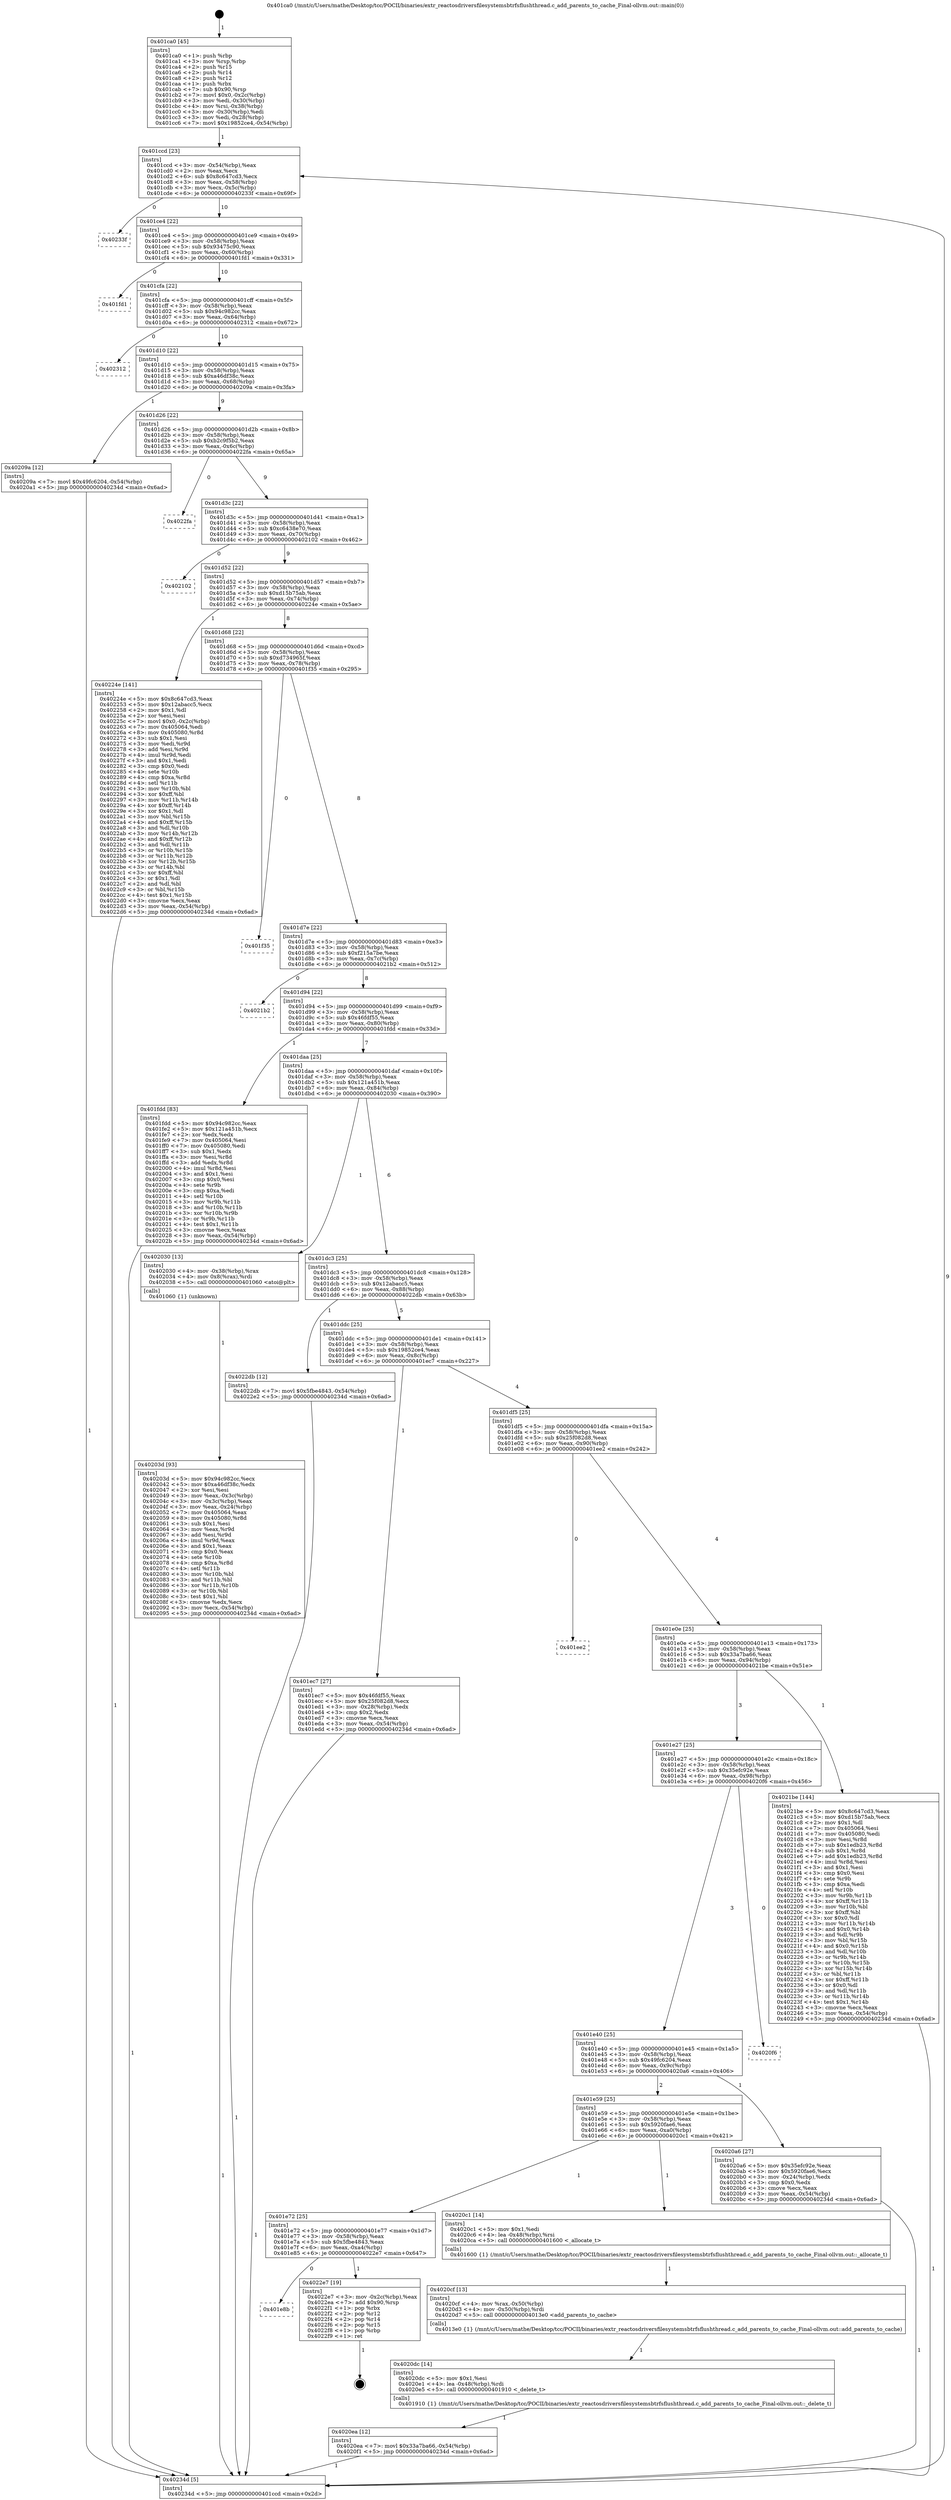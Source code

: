 digraph "0x401ca0" {
  label = "0x401ca0 (/mnt/c/Users/mathe/Desktop/tcc/POCII/binaries/extr_reactosdriversfilesystemsbtrfsflushthread.c_add_parents_to_cache_Final-ollvm.out::main(0))"
  labelloc = "t"
  node[shape=record]

  Entry [label="",width=0.3,height=0.3,shape=circle,fillcolor=black,style=filled]
  "0x401ccd" [label="{
     0x401ccd [23]\l
     | [instrs]\l
     &nbsp;&nbsp;0x401ccd \<+3\>: mov -0x54(%rbp),%eax\l
     &nbsp;&nbsp;0x401cd0 \<+2\>: mov %eax,%ecx\l
     &nbsp;&nbsp;0x401cd2 \<+6\>: sub $0x8c647cd3,%ecx\l
     &nbsp;&nbsp;0x401cd8 \<+3\>: mov %eax,-0x58(%rbp)\l
     &nbsp;&nbsp;0x401cdb \<+3\>: mov %ecx,-0x5c(%rbp)\l
     &nbsp;&nbsp;0x401cde \<+6\>: je 000000000040233f \<main+0x69f\>\l
  }"]
  "0x40233f" [label="{
     0x40233f\l
  }", style=dashed]
  "0x401ce4" [label="{
     0x401ce4 [22]\l
     | [instrs]\l
     &nbsp;&nbsp;0x401ce4 \<+5\>: jmp 0000000000401ce9 \<main+0x49\>\l
     &nbsp;&nbsp;0x401ce9 \<+3\>: mov -0x58(%rbp),%eax\l
     &nbsp;&nbsp;0x401cec \<+5\>: sub $0x93475c90,%eax\l
     &nbsp;&nbsp;0x401cf1 \<+3\>: mov %eax,-0x60(%rbp)\l
     &nbsp;&nbsp;0x401cf4 \<+6\>: je 0000000000401fd1 \<main+0x331\>\l
  }"]
  Exit [label="",width=0.3,height=0.3,shape=circle,fillcolor=black,style=filled,peripheries=2]
  "0x401fd1" [label="{
     0x401fd1\l
  }", style=dashed]
  "0x401cfa" [label="{
     0x401cfa [22]\l
     | [instrs]\l
     &nbsp;&nbsp;0x401cfa \<+5\>: jmp 0000000000401cff \<main+0x5f\>\l
     &nbsp;&nbsp;0x401cff \<+3\>: mov -0x58(%rbp),%eax\l
     &nbsp;&nbsp;0x401d02 \<+5\>: sub $0x94c982cc,%eax\l
     &nbsp;&nbsp;0x401d07 \<+3\>: mov %eax,-0x64(%rbp)\l
     &nbsp;&nbsp;0x401d0a \<+6\>: je 0000000000402312 \<main+0x672\>\l
  }"]
  "0x401e8b" [label="{
     0x401e8b\l
  }", style=dashed]
  "0x402312" [label="{
     0x402312\l
  }", style=dashed]
  "0x401d10" [label="{
     0x401d10 [22]\l
     | [instrs]\l
     &nbsp;&nbsp;0x401d10 \<+5\>: jmp 0000000000401d15 \<main+0x75\>\l
     &nbsp;&nbsp;0x401d15 \<+3\>: mov -0x58(%rbp),%eax\l
     &nbsp;&nbsp;0x401d18 \<+5\>: sub $0xa46df38c,%eax\l
     &nbsp;&nbsp;0x401d1d \<+3\>: mov %eax,-0x68(%rbp)\l
     &nbsp;&nbsp;0x401d20 \<+6\>: je 000000000040209a \<main+0x3fa\>\l
  }"]
  "0x4022e7" [label="{
     0x4022e7 [19]\l
     | [instrs]\l
     &nbsp;&nbsp;0x4022e7 \<+3\>: mov -0x2c(%rbp),%eax\l
     &nbsp;&nbsp;0x4022ea \<+7\>: add $0x90,%rsp\l
     &nbsp;&nbsp;0x4022f1 \<+1\>: pop %rbx\l
     &nbsp;&nbsp;0x4022f2 \<+2\>: pop %r12\l
     &nbsp;&nbsp;0x4022f4 \<+2\>: pop %r14\l
     &nbsp;&nbsp;0x4022f6 \<+2\>: pop %r15\l
     &nbsp;&nbsp;0x4022f8 \<+1\>: pop %rbp\l
     &nbsp;&nbsp;0x4022f9 \<+1\>: ret\l
  }"]
  "0x40209a" [label="{
     0x40209a [12]\l
     | [instrs]\l
     &nbsp;&nbsp;0x40209a \<+7\>: movl $0x49fc6204,-0x54(%rbp)\l
     &nbsp;&nbsp;0x4020a1 \<+5\>: jmp 000000000040234d \<main+0x6ad\>\l
  }"]
  "0x401d26" [label="{
     0x401d26 [22]\l
     | [instrs]\l
     &nbsp;&nbsp;0x401d26 \<+5\>: jmp 0000000000401d2b \<main+0x8b\>\l
     &nbsp;&nbsp;0x401d2b \<+3\>: mov -0x58(%rbp),%eax\l
     &nbsp;&nbsp;0x401d2e \<+5\>: sub $0xb2c9f5b2,%eax\l
     &nbsp;&nbsp;0x401d33 \<+3\>: mov %eax,-0x6c(%rbp)\l
     &nbsp;&nbsp;0x401d36 \<+6\>: je 00000000004022fa \<main+0x65a\>\l
  }"]
  "0x4020ea" [label="{
     0x4020ea [12]\l
     | [instrs]\l
     &nbsp;&nbsp;0x4020ea \<+7\>: movl $0x33a7ba66,-0x54(%rbp)\l
     &nbsp;&nbsp;0x4020f1 \<+5\>: jmp 000000000040234d \<main+0x6ad\>\l
  }"]
  "0x4022fa" [label="{
     0x4022fa\l
  }", style=dashed]
  "0x401d3c" [label="{
     0x401d3c [22]\l
     | [instrs]\l
     &nbsp;&nbsp;0x401d3c \<+5\>: jmp 0000000000401d41 \<main+0xa1\>\l
     &nbsp;&nbsp;0x401d41 \<+3\>: mov -0x58(%rbp),%eax\l
     &nbsp;&nbsp;0x401d44 \<+5\>: sub $0xc6438e70,%eax\l
     &nbsp;&nbsp;0x401d49 \<+3\>: mov %eax,-0x70(%rbp)\l
     &nbsp;&nbsp;0x401d4c \<+6\>: je 0000000000402102 \<main+0x462\>\l
  }"]
  "0x4020dc" [label="{
     0x4020dc [14]\l
     | [instrs]\l
     &nbsp;&nbsp;0x4020dc \<+5\>: mov $0x1,%esi\l
     &nbsp;&nbsp;0x4020e1 \<+4\>: lea -0x48(%rbp),%rdi\l
     &nbsp;&nbsp;0x4020e5 \<+5\>: call 0000000000401910 \<_delete_t\>\l
     | [calls]\l
     &nbsp;&nbsp;0x401910 \{1\} (/mnt/c/Users/mathe/Desktop/tcc/POCII/binaries/extr_reactosdriversfilesystemsbtrfsflushthread.c_add_parents_to_cache_Final-ollvm.out::_delete_t)\l
  }"]
  "0x402102" [label="{
     0x402102\l
  }", style=dashed]
  "0x401d52" [label="{
     0x401d52 [22]\l
     | [instrs]\l
     &nbsp;&nbsp;0x401d52 \<+5\>: jmp 0000000000401d57 \<main+0xb7\>\l
     &nbsp;&nbsp;0x401d57 \<+3\>: mov -0x58(%rbp),%eax\l
     &nbsp;&nbsp;0x401d5a \<+5\>: sub $0xd15b75ab,%eax\l
     &nbsp;&nbsp;0x401d5f \<+3\>: mov %eax,-0x74(%rbp)\l
     &nbsp;&nbsp;0x401d62 \<+6\>: je 000000000040224e \<main+0x5ae\>\l
  }"]
  "0x4020cf" [label="{
     0x4020cf [13]\l
     | [instrs]\l
     &nbsp;&nbsp;0x4020cf \<+4\>: mov %rax,-0x50(%rbp)\l
     &nbsp;&nbsp;0x4020d3 \<+4\>: mov -0x50(%rbp),%rdi\l
     &nbsp;&nbsp;0x4020d7 \<+5\>: call 00000000004013e0 \<add_parents_to_cache\>\l
     | [calls]\l
     &nbsp;&nbsp;0x4013e0 \{1\} (/mnt/c/Users/mathe/Desktop/tcc/POCII/binaries/extr_reactosdriversfilesystemsbtrfsflushthread.c_add_parents_to_cache_Final-ollvm.out::add_parents_to_cache)\l
  }"]
  "0x40224e" [label="{
     0x40224e [141]\l
     | [instrs]\l
     &nbsp;&nbsp;0x40224e \<+5\>: mov $0x8c647cd3,%eax\l
     &nbsp;&nbsp;0x402253 \<+5\>: mov $0x12abacc5,%ecx\l
     &nbsp;&nbsp;0x402258 \<+2\>: mov $0x1,%dl\l
     &nbsp;&nbsp;0x40225a \<+2\>: xor %esi,%esi\l
     &nbsp;&nbsp;0x40225c \<+7\>: movl $0x0,-0x2c(%rbp)\l
     &nbsp;&nbsp;0x402263 \<+7\>: mov 0x405064,%edi\l
     &nbsp;&nbsp;0x40226a \<+8\>: mov 0x405080,%r8d\l
     &nbsp;&nbsp;0x402272 \<+3\>: sub $0x1,%esi\l
     &nbsp;&nbsp;0x402275 \<+3\>: mov %edi,%r9d\l
     &nbsp;&nbsp;0x402278 \<+3\>: add %esi,%r9d\l
     &nbsp;&nbsp;0x40227b \<+4\>: imul %r9d,%edi\l
     &nbsp;&nbsp;0x40227f \<+3\>: and $0x1,%edi\l
     &nbsp;&nbsp;0x402282 \<+3\>: cmp $0x0,%edi\l
     &nbsp;&nbsp;0x402285 \<+4\>: sete %r10b\l
     &nbsp;&nbsp;0x402289 \<+4\>: cmp $0xa,%r8d\l
     &nbsp;&nbsp;0x40228d \<+4\>: setl %r11b\l
     &nbsp;&nbsp;0x402291 \<+3\>: mov %r10b,%bl\l
     &nbsp;&nbsp;0x402294 \<+3\>: xor $0xff,%bl\l
     &nbsp;&nbsp;0x402297 \<+3\>: mov %r11b,%r14b\l
     &nbsp;&nbsp;0x40229a \<+4\>: xor $0xff,%r14b\l
     &nbsp;&nbsp;0x40229e \<+3\>: xor $0x1,%dl\l
     &nbsp;&nbsp;0x4022a1 \<+3\>: mov %bl,%r15b\l
     &nbsp;&nbsp;0x4022a4 \<+4\>: and $0xff,%r15b\l
     &nbsp;&nbsp;0x4022a8 \<+3\>: and %dl,%r10b\l
     &nbsp;&nbsp;0x4022ab \<+3\>: mov %r14b,%r12b\l
     &nbsp;&nbsp;0x4022ae \<+4\>: and $0xff,%r12b\l
     &nbsp;&nbsp;0x4022b2 \<+3\>: and %dl,%r11b\l
     &nbsp;&nbsp;0x4022b5 \<+3\>: or %r10b,%r15b\l
     &nbsp;&nbsp;0x4022b8 \<+3\>: or %r11b,%r12b\l
     &nbsp;&nbsp;0x4022bb \<+3\>: xor %r12b,%r15b\l
     &nbsp;&nbsp;0x4022be \<+3\>: or %r14b,%bl\l
     &nbsp;&nbsp;0x4022c1 \<+3\>: xor $0xff,%bl\l
     &nbsp;&nbsp;0x4022c4 \<+3\>: or $0x1,%dl\l
     &nbsp;&nbsp;0x4022c7 \<+2\>: and %dl,%bl\l
     &nbsp;&nbsp;0x4022c9 \<+3\>: or %bl,%r15b\l
     &nbsp;&nbsp;0x4022cc \<+4\>: test $0x1,%r15b\l
     &nbsp;&nbsp;0x4022d0 \<+3\>: cmovne %ecx,%eax\l
     &nbsp;&nbsp;0x4022d3 \<+3\>: mov %eax,-0x54(%rbp)\l
     &nbsp;&nbsp;0x4022d6 \<+5\>: jmp 000000000040234d \<main+0x6ad\>\l
  }"]
  "0x401d68" [label="{
     0x401d68 [22]\l
     | [instrs]\l
     &nbsp;&nbsp;0x401d68 \<+5\>: jmp 0000000000401d6d \<main+0xcd\>\l
     &nbsp;&nbsp;0x401d6d \<+3\>: mov -0x58(%rbp),%eax\l
     &nbsp;&nbsp;0x401d70 \<+5\>: sub $0xd734965f,%eax\l
     &nbsp;&nbsp;0x401d75 \<+3\>: mov %eax,-0x78(%rbp)\l
     &nbsp;&nbsp;0x401d78 \<+6\>: je 0000000000401f35 \<main+0x295\>\l
  }"]
  "0x401e72" [label="{
     0x401e72 [25]\l
     | [instrs]\l
     &nbsp;&nbsp;0x401e72 \<+5\>: jmp 0000000000401e77 \<main+0x1d7\>\l
     &nbsp;&nbsp;0x401e77 \<+3\>: mov -0x58(%rbp),%eax\l
     &nbsp;&nbsp;0x401e7a \<+5\>: sub $0x5fbe4843,%eax\l
     &nbsp;&nbsp;0x401e7f \<+6\>: mov %eax,-0xa4(%rbp)\l
     &nbsp;&nbsp;0x401e85 \<+6\>: je 00000000004022e7 \<main+0x647\>\l
  }"]
  "0x401f35" [label="{
     0x401f35\l
  }", style=dashed]
  "0x401d7e" [label="{
     0x401d7e [22]\l
     | [instrs]\l
     &nbsp;&nbsp;0x401d7e \<+5\>: jmp 0000000000401d83 \<main+0xe3\>\l
     &nbsp;&nbsp;0x401d83 \<+3\>: mov -0x58(%rbp),%eax\l
     &nbsp;&nbsp;0x401d86 \<+5\>: sub $0xf215a7be,%eax\l
     &nbsp;&nbsp;0x401d8b \<+3\>: mov %eax,-0x7c(%rbp)\l
     &nbsp;&nbsp;0x401d8e \<+6\>: je 00000000004021b2 \<main+0x512\>\l
  }"]
  "0x4020c1" [label="{
     0x4020c1 [14]\l
     | [instrs]\l
     &nbsp;&nbsp;0x4020c1 \<+5\>: mov $0x1,%edi\l
     &nbsp;&nbsp;0x4020c6 \<+4\>: lea -0x48(%rbp),%rsi\l
     &nbsp;&nbsp;0x4020ca \<+5\>: call 0000000000401600 \<_allocate_t\>\l
     | [calls]\l
     &nbsp;&nbsp;0x401600 \{1\} (/mnt/c/Users/mathe/Desktop/tcc/POCII/binaries/extr_reactosdriversfilesystemsbtrfsflushthread.c_add_parents_to_cache_Final-ollvm.out::_allocate_t)\l
  }"]
  "0x4021b2" [label="{
     0x4021b2\l
  }", style=dashed]
  "0x401d94" [label="{
     0x401d94 [22]\l
     | [instrs]\l
     &nbsp;&nbsp;0x401d94 \<+5\>: jmp 0000000000401d99 \<main+0xf9\>\l
     &nbsp;&nbsp;0x401d99 \<+3\>: mov -0x58(%rbp),%eax\l
     &nbsp;&nbsp;0x401d9c \<+5\>: sub $0x46fdf55,%eax\l
     &nbsp;&nbsp;0x401da1 \<+3\>: mov %eax,-0x80(%rbp)\l
     &nbsp;&nbsp;0x401da4 \<+6\>: je 0000000000401fdd \<main+0x33d\>\l
  }"]
  "0x401e59" [label="{
     0x401e59 [25]\l
     | [instrs]\l
     &nbsp;&nbsp;0x401e59 \<+5\>: jmp 0000000000401e5e \<main+0x1be\>\l
     &nbsp;&nbsp;0x401e5e \<+3\>: mov -0x58(%rbp),%eax\l
     &nbsp;&nbsp;0x401e61 \<+5\>: sub $0x5920fae6,%eax\l
     &nbsp;&nbsp;0x401e66 \<+6\>: mov %eax,-0xa0(%rbp)\l
     &nbsp;&nbsp;0x401e6c \<+6\>: je 00000000004020c1 \<main+0x421\>\l
  }"]
  "0x401fdd" [label="{
     0x401fdd [83]\l
     | [instrs]\l
     &nbsp;&nbsp;0x401fdd \<+5\>: mov $0x94c982cc,%eax\l
     &nbsp;&nbsp;0x401fe2 \<+5\>: mov $0x121a451b,%ecx\l
     &nbsp;&nbsp;0x401fe7 \<+2\>: xor %edx,%edx\l
     &nbsp;&nbsp;0x401fe9 \<+7\>: mov 0x405064,%esi\l
     &nbsp;&nbsp;0x401ff0 \<+7\>: mov 0x405080,%edi\l
     &nbsp;&nbsp;0x401ff7 \<+3\>: sub $0x1,%edx\l
     &nbsp;&nbsp;0x401ffa \<+3\>: mov %esi,%r8d\l
     &nbsp;&nbsp;0x401ffd \<+3\>: add %edx,%r8d\l
     &nbsp;&nbsp;0x402000 \<+4\>: imul %r8d,%esi\l
     &nbsp;&nbsp;0x402004 \<+3\>: and $0x1,%esi\l
     &nbsp;&nbsp;0x402007 \<+3\>: cmp $0x0,%esi\l
     &nbsp;&nbsp;0x40200a \<+4\>: sete %r9b\l
     &nbsp;&nbsp;0x40200e \<+3\>: cmp $0xa,%edi\l
     &nbsp;&nbsp;0x402011 \<+4\>: setl %r10b\l
     &nbsp;&nbsp;0x402015 \<+3\>: mov %r9b,%r11b\l
     &nbsp;&nbsp;0x402018 \<+3\>: and %r10b,%r11b\l
     &nbsp;&nbsp;0x40201b \<+3\>: xor %r10b,%r9b\l
     &nbsp;&nbsp;0x40201e \<+3\>: or %r9b,%r11b\l
     &nbsp;&nbsp;0x402021 \<+4\>: test $0x1,%r11b\l
     &nbsp;&nbsp;0x402025 \<+3\>: cmovne %ecx,%eax\l
     &nbsp;&nbsp;0x402028 \<+3\>: mov %eax,-0x54(%rbp)\l
     &nbsp;&nbsp;0x40202b \<+5\>: jmp 000000000040234d \<main+0x6ad\>\l
  }"]
  "0x401daa" [label="{
     0x401daa [25]\l
     | [instrs]\l
     &nbsp;&nbsp;0x401daa \<+5\>: jmp 0000000000401daf \<main+0x10f\>\l
     &nbsp;&nbsp;0x401daf \<+3\>: mov -0x58(%rbp),%eax\l
     &nbsp;&nbsp;0x401db2 \<+5\>: sub $0x121a451b,%eax\l
     &nbsp;&nbsp;0x401db7 \<+6\>: mov %eax,-0x84(%rbp)\l
     &nbsp;&nbsp;0x401dbd \<+6\>: je 0000000000402030 \<main+0x390\>\l
  }"]
  "0x4020a6" [label="{
     0x4020a6 [27]\l
     | [instrs]\l
     &nbsp;&nbsp;0x4020a6 \<+5\>: mov $0x35efc92e,%eax\l
     &nbsp;&nbsp;0x4020ab \<+5\>: mov $0x5920fae6,%ecx\l
     &nbsp;&nbsp;0x4020b0 \<+3\>: mov -0x24(%rbp),%edx\l
     &nbsp;&nbsp;0x4020b3 \<+3\>: cmp $0x0,%edx\l
     &nbsp;&nbsp;0x4020b6 \<+3\>: cmove %ecx,%eax\l
     &nbsp;&nbsp;0x4020b9 \<+3\>: mov %eax,-0x54(%rbp)\l
     &nbsp;&nbsp;0x4020bc \<+5\>: jmp 000000000040234d \<main+0x6ad\>\l
  }"]
  "0x402030" [label="{
     0x402030 [13]\l
     | [instrs]\l
     &nbsp;&nbsp;0x402030 \<+4\>: mov -0x38(%rbp),%rax\l
     &nbsp;&nbsp;0x402034 \<+4\>: mov 0x8(%rax),%rdi\l
     &nbsp;&nbsp;0x402038 \<+5\>: call 0000000000401060 \<atoi@plt\>\l
     | [calls]\l
     &nbsp;&nbsp;0x401060 \{1\} (unknown)\l
  }"]
  "0x401dc3" [label="{
     0x401dc3 [25]\l
     | [instrs]\l
     &nbsp;&nbsp;0x401dc3 \<+5\>: jmp 0000000000401dc8 \<main+0x128\>\l
     &nbsp;&nbsp;0x401dc8 \<+3\>: mov -0x58(%rbp),%eax\l
     &nbsp;&nbsp;0x401dcb \<+5\>: sub $0x12abacc5,%eax\l
     &nbsp;&nbsp;0x401dd0 \<+6\>: mov %eax,-0x88(%rbp)\l
     &nbsp;&nbsp;0x401dd6 \<+6\>: je 00000000004022db \<main+0x63b\>\l
  }"]
  "0x401e40" [label="{
     0x401e40 [25]\l
     | [instrs]\l
     &nbsp;&nbsp;0x401e40 \<+5\>: jmp 0000000000401e45 \<main+0x1a5\>\l
     &nbsp;&nbsp;0x401e45 \<+3\>: mov -0x58(%rbp),%eax\l
     &nbsp;&nbsp;0x401e48 \<+5\>: sub $0x49fc6204,%eax\l
     &nbsp;&nbsp;0x401e4d \<+6\>: mov %eax,-0x9c(%rbp)\l
     &nbsp;&nbsp;0x401e53 \<+6\>: je 00000000004020a6 \<main+0x406\>\l
  }"]
  "0x4022db" [label="{
     0x4022db [12]\l
     | [instrs]\l
     &nbsp;&nbsp;0x4022db \<+7\>: movl $0x5fbe4843,-0x54(%rbp)\l
     &nbsp;&nbsp;0x4022e2 \<+5\>: jmp 000000000040234d \<main+0x6ad\>\l
  }"]
  "0x401ddc" [label="{
     0x401ddc [25]\l
     | [instrs]\l
     &nbsp;&nbsp;0x401ddc \<+5\>: jmp 0000000000401de1 \<main+0x141\>\l
     &nbsp;&nbsp;0x401de1 \<+3\>: mov -0x58(%rbp),%eax\l
     &nbsp;&nbsp;0x401de4 \<+5\>: sub $0x19852ce4,%eax\l
     &nbsp;&nbsp;0x401de9 \<+6\>: mov %eax,-0x8c(%rbp)\l
     &nbsp;&nbsp;0x401def \<+6\>: je 0000000000401ec7 \<main+0x227\>\l
  }"]
  "0x4020f6" [label="{
     0x4020f6\l
  }", style=dashed]
  "0x401ec7" [label="{
     0x401ec7 [27]\l
     | [instrs]\l
     &nbsp;&nbsp;0x401ec7 \<+5\>: mov $0x46fdf55,%eax\l
     &nbsp;&nbsp;0x401ecc \<+5\>: mov $0x25f082d8,%ecx\l
     &nbsp;&nbsp;0x401ed1 \<+3\>: mov -0x28(%rbp),%edx\l
     &nbsp;&nbsp;0x401ed4 \<+3\>: cmp $0x2,%edx\l
     &nbsp;&nbsp;0x401ed7 \<+3\>: cmovne %ecx,%eax\l
     &nbsp;&nbsp;0x401eda \<+3\>: mov %eax,-0x54(%rbp)\l
     &nbsp;&nbsp;0x401edd \<+5\>: jmp 000000000040234d \<main+0x6ad\>\l
  }"]
  "0x401df5" [label="{
     0x401df5 [25]\l
     | [instrs]\l
     &nbsp;&nbsp;0x401df5 \<+5\>: jmp 0000000000401dfa \<main+0x15a\>\l
     &nbsp;&nbsp;0x401dfa \<+3\>: mov -0x58(%rbp),%eax\l
     &nbsp;&nbsp;0x401dfd \<+5\>: sub $0x25f082d8,%eax\l
     &nbsp;&nbsp;0x401e02 \<+6\>: mov %eax,-0x90(%rbp)\l
     &nbsp;&nbsp;0x401e08 \<+6\>: je 0000000000401ee2 \<main+0x242\>\l
  }"]
  "0x40234d" [label="{
     0x40234d [5]\l
     | [instrs]\l
     &nbsp;&nbsp;0x40234d \<+5\>: jmp 0000000000401ccd \<main+0x2d\>\l
  }"]
  "0x401ca0" [label="{
     0x401ca0 [45]\l
     | [instrs]\l
     &nbsp;&nbsp;0x401ca0 \<+1\>: push %rbp\l
     &nbsp;&nbsp;0x401ca1 \<+3\>: mov %rsp,%rbp\l
     &nbsp;&nbsp;0x401ca4 \<+2\>: push %r15\l
     &nbsp;&nbsp;0x401ca6 \<+2\>: push %r14\l
     &nbsp;&nbsp;0x401ca8 \<+2\>: push %r12\l
     &nbsp;&nbsp;0x401caa \<+1\>: push %rbx\l
     &nbsp;&nbsp;0x401cab \<+7\>: sub $0x90,%rsp\l
     &nbsp;&nbsp;0x401cb2 \<+7\>: movl $0x0,-0x2c(%rbp)\l
     &nbsp;&nbsp;0x401cb9 \<+3\>: mov %edi,-0x30(%rbp)\l
     &nbsp;&nbsp;0x401cbc \<+4\>: mov %rsi,-0x38(%rbp)\l
     &nbsp;&nbsp;0x401cc0 \<+3\>: mov -0x30(%rbp),%edi\l
     &nbsp;&nbsp;0x401cc3 \<+3\>: mov %edi,-0x28(%rbp)\l
     &nbsp;&nbsp;0x401cc6 \<+7\>: movl $0x19852ce4,-0x54(%rbp)\l
  }"]
  "0x40203d" [label="{
     0x40203d [93]\l
     | [instrs]\l
     &nbsp;&nbsp;0x40203d \<+5\>: mov $0x94c982cc,%ecx\l
     &nbsp;&nbsp;0x402042 \<+5\>: mov $0xa46df38c,%edx\l
     &nbsp;&nbsp;0x402047 \<+2\>: xor %esi,%esi\l
     &nbsp;&nbsp;0x402049 \<+3\>: mov %eax,-0x3c(%rbp)\l
     &nbsp;&nbsp;0x40204c \<+3\>: mov -0x3c(%rbp),%eax\l
     &nbsp;&nbsp;0x40204f \<+3\>: mov %eax,-0x24(%rbp)\l
     &nbsp;&nbsp;0x402052 \<+7\>: mov 0x405064,%eax\l
     &nbsp;&nbsp;0x402059 \<+8\>: mov 0x405080,%r8d\l
     &nbsp;&nbsp;0x402061 \<+3\>: sub $0x1,%esi\l
     &nbsp;&nbsp;0x402064 \<+3\>: mov %eax,%r9d\l
     &nbsp;&nbsp;0x402067 \<+3\>: add %esi,%r9d\l
     &nbsp;&nbsp;0x40206a \<+4\>: imul %r9d,%eax\l
     &nbsp;&nbsp;0x40206e \<+3\>: and $0x1,%eax\l
     &nbsp;&nbsp;0x402071 \<+3\>: cmp $0x0,%eax\l
     &nbsp;&nbsp;0x402074 \<+4\>: sete %r10b\l
     &nbsp;&nbsp;0x402078 \<+4\>: cmp $0xa,%r8d\l
     &nbsp;&nbsp;0x40207c \<+4\>: setl %r11b\l
     &nbsp;&nbsp;0x402080 \<+3\>: mov %r10b,%bl\l
     &nbsp;&nbsp;0x402083 \<+3\>: and %r11b,%bl\l
     &nbsp;&nbsp;0x402086 \<+3\>: xor %r11b,%r10b\l
     &nbsp;&nbsp;0x402089 \<+3\>: or %r10b,%bl\l
     &nbsp;&nbsp;0x40208c \<+3\>: test $0x1,%bl\l
     &nbsp;&nbsp;0x40208f \<+3\>: cmovne %edx,%ecx\l
     &nbsp;&nbsp;0x402092 \<+3\>: mov %ecx,-0x54(%rbp)\l
     &nbsp;&nbsp;0x402095 \<+5\>: jmp 000000000040234d \<main+0x6ad\>\l
  }"]
  "0x401e27" [label="{
     0x401e27 [25]\l
     | [instrs]\l
     &nbsp;&nbsp;0x401e27 \<+5\>: jmp 0000000000401e2c \<main+0x18c\>\l
     &nbsp;&nbsp;0x401e2c \<+3\>: mov -0x58(%rbp),%eax\l
     &nbsp;&nbsp;0x401e2f \<+5\>: sub $0x35efc92e,%eax\l
     &nbsp;&nbsp;0x401e34 \<+6\>: mov %eax,-0x98(%rbp)\l
     &nbsp;&nbsp;0x401e3a \<+6\>: je 00000000004020f6 \<main+0x456\>\l
  }"]
  "0x401ee2" [label="{
     0x401ee2\l
  }", style=dashed]
  "0x401e0e" [label="{
     0x401e0e [25]\l
     | [instrs]\l
     &nbsp;&nbsp;0x401e0e \<+5\>: jmp 0000000000401e13 \<main+0x173\>\l
     &nbsp;&nbsp;0x401e13 \<+3\>: mov -0x58(%rbp),%eax\l
     &nbsp;&nbsp;0x401e16 \<+5\>: sub $0x33a7ba66,%eax\l
     &nbsp;&nbsp;0x401e1b \<+6\>: mov %eax,-0x94(%rbp)\l
     &nbsp;&nbsp;0x401e21 \<+6\>: je 00000000004021be \<main+0x51e\>\l
  }"]
  "0x4021be" [label="{
     0x4021be [144]\l
     | [instrs]\l
     &nbsp;&nbsp;0x4021be \<+5\>: mov $0x8c647cd3,%eax\l
     &nbsp;&nbsp;0x4021c3 \<+5\>: mov $0xd15b75ab,%ecx\l
     &nbsp;&nbsp;0x4021c8 \<+2\>: mov $0x1,%dl\l
     &nbsp;&nbsp;0x4021ca \<+7\>: mov 0x405064,%esi\l
     &nbsp;&nbsp;0x4021d1 \<+7\>: mov 0x405080,%edi\l
     &nbsp;&nbsp;0x4021d8 \<+3\>: mov %esi,%r8d\l
     &nbsp;&nbsp;0x4021db \<+7\>: sub $0x1edb23,%r8d\l
     &nbsp;&nbsp;0x4021e2 \<+4\>: sub $0x1,%r8d\l
     &nbsp;&nbsp;0x4021e6 \<+7\>: add $0x1edb23,%r8d\l
     &nbsp;&nbsp;0x4021ed \<+4\>: imul %r8d,%esi\l
     &nbsp;&nbsp;0x4021f1 \<+3\>: and $0x1,%esi\l
     &nbsp;&nbsp;0x4021f4 \<+3\>: cmp $0x0,%esi\l
     &nbsp;&nbsp;0x4021f7 \<+4\>: sete %r9b\l
     &nbsp;&nbsp;0x4021fb \<+3\>: cmp $0xa,%edi\l
     &nbsp;&nbsp;0x4021fe \<+4\>: setl %r10b\l
     &nbsp;&nbsp;0x402202 \<+3\>: mov %r9b,%r11b\l
     &nbsp;&nbsp;0x402205 \<+4\>: xor $0xff,%r11b\l
     &nbsp;&nbsp;0x402209 \<+3\>: mov %r10b,%bl\l
     &nbsp;&nbsp;0x40220c \<+3\>: xor $0xff,%bl\l
     &nbsp;&nbsp;0x40220f \<+3\>: xor $0x0,%dl\l
     &nbsp;&nbsp;0x402212 \<+3\>: mov %r11b,%r14b\l
     &nbsp;&nbsp;0x402215 \<+4\>: and $0x0,%r14b\l
     &nbsp;&nbsp;0x402219 \<+3\>: and %dl,%r9b\l
     &nbsp;&nbsp;0x40221c \<+3\>: mov %bl,%r15b\l
     &nbsp;&nbsp;0x40221f \<+4\>: and $0x0,%r15b\l
     &nbsp;&nbsp;0x402223 \<+3\>: and %dl,%r10b\l
     &nbsp;&nbsp;0x402226 \<+3\>: or %r9b,%r14b\l
     &nbsp;&nbsp;0x402229 \<+3\>: or %r10b,%r15b\l
     &nbsp;&nbsp;0x40222c \<+3\>: xor %r15b,%r14b\l
     &nbsp;&nbsp;0x40222f \<+3\>: or %bl,%r11b\l
     &nbsp;&nbsp;0x402232 \<+4\>: xor $0xff,%r11b\l
     &nbsp;&nbsp;0x402236 \<+3\>: or $0x0,%dl\l
     &nbsp;&nbsp;0x402239 \<+3\>: and %dl,%r11b\l
     &nbsp;&nbsp;0x40223c \<+3\>: or %r11b,%r14b\l
     &nbsp;&nbsp;0x40223f \<+4\>: test $0x1,%r14b\l
     &nbsp;&nbsp;0x402243 \<+3\>: cmovne %ecx,%eax\l
     &nbsp;&nbsp;0x402246 \<+3\>: mov %eax,-0x54(%rbp)\l
     &nbsp;&nbsp;0x402249 \<+5\>: jmp 000000000040234d \<main+0x6ad\>\l
  }"]
  Entry -> "0x401ca0" [label=" 1"]
  "0x401ccd" -> "0x40233f" [label=" 0"]
  "0x401ccd" -> "0x401ce4" [label=" 10"]
  "0x4022e7" -> Exit [label=" 1"]
  "0x401ce4" -> "0x401fd1" [label=" 0"]
  "0x401ce4" -> "0x401cfa" [label=" 10"]
  "0x401e72" -> "0x401e8b" [label=" 0"]
  "0x401cfa" -> "0x402312" [label=" 0"]
  "0x401cfa" -> "0x401d10" [label=" 10"]
  "0x401e72" -> "0x4022e7" [label=" 1"]
  "0x401d10" -> "0x40209a" [label=" 1"]
  "0x401d10" -> "0x401d26" [label=" 9"]
  "0x4022db" -> "0x40234d" [label=" 1"]
  "0x401d26" -> "0x4022fa" [label=" 0"]
  "0x401d26" -> "0x401d3c" [label=" 9"]
  "0x40224e" -> "0x40234d" [label=" 1"]
  "0x401d3c" -> "0x402102" [label=" 0"]
  "0x401d3c" -> "0x401d52" [label=" 9"]
  "0x4021be" -> "0x40234d" [label=" 1"]
  "0x401d52" -> "0x40224e" [label=" 1"]
  "0x401d52" -> "0x401d68" [label=" 8"]
  "0x4020ea" -> "0x40234d" [label=" 1"]
  "0x401d68" -> "0x401f35" [label=" 0"]
  "0x401d68" -> "0x401d7e" [label=" 8"]
  "0x4020dc" -> "0x4020ea" [label=" 1"]
  "0x401d7e" -> "0x4021b2" [label=" 0"]
  "0x401d7e" -> "0x401d94" [label=" 8"]
  "0x4020cf" -> "0x4020dc" [label=" 1"]
  "0x401d94" -> "0x401fdd" [label=" 1"]
  "0x401d94" -> "0x401daa" [label=" 7"]
  "0x401e59" -> "0x401e72" [label=" 1"]
  "0x401daa" -> "0x402030" [label=" 1"]
  "0x401daa" -> "0x401dc3" [label=" 6"]
  "0x401e59" -> "0x4020c1" [label=" 1"]
  "0x401dc3" -> "0x4022db" [label=" 1"]
  "0x401dc3" -> "0x401ddc" [label=" 5"]
  "0x4020a6" -> "0x40234d" [label=" 1"]
  "0x401ddc" -> "0x401ec7" [label=" 1"]
  "0x401ddc" -> "0x401df5" [label=" 4"]
  "0x401ec7" -> "0x40234d" [label=" 1"]
  "0x401ca0" -> "0x401ccd" [label=" 1"]
  "0x40234d" -> "0x401ccd" [label=" 9"]
  "0x401fdd" -> "0x40234d" [label=" 1"]
  "0x402030" -> "0x40203d" [label=" 1"]
  "0x40203d" -> "0x40234d" [label=" 1"]
  "0x40209a" -> "0x40234d" [label=" 1"]
  "0x401e40" -> "0x401e59" [label=" 2"]
  "0x401df5" -> "0x401ee2" [label=" 0"]
  "0x401df5" -> "0x401e0e" [label=" 4"]
  "0x4020c1" -> "0x4020cf" [label=" 1"]
  "0x401e0e" -> "0x4021be" [label=" 1"]
  "0x401e0e" -> "0x401e27" [label=" 3"]
  "0x401e40" -> "0x4020a6" [label=" 1"]
  "0x401e27" -> "0x4020f6" [label=" 0"]
  "0x401e27" -> "0x401e40" [label=" 3"]
}
